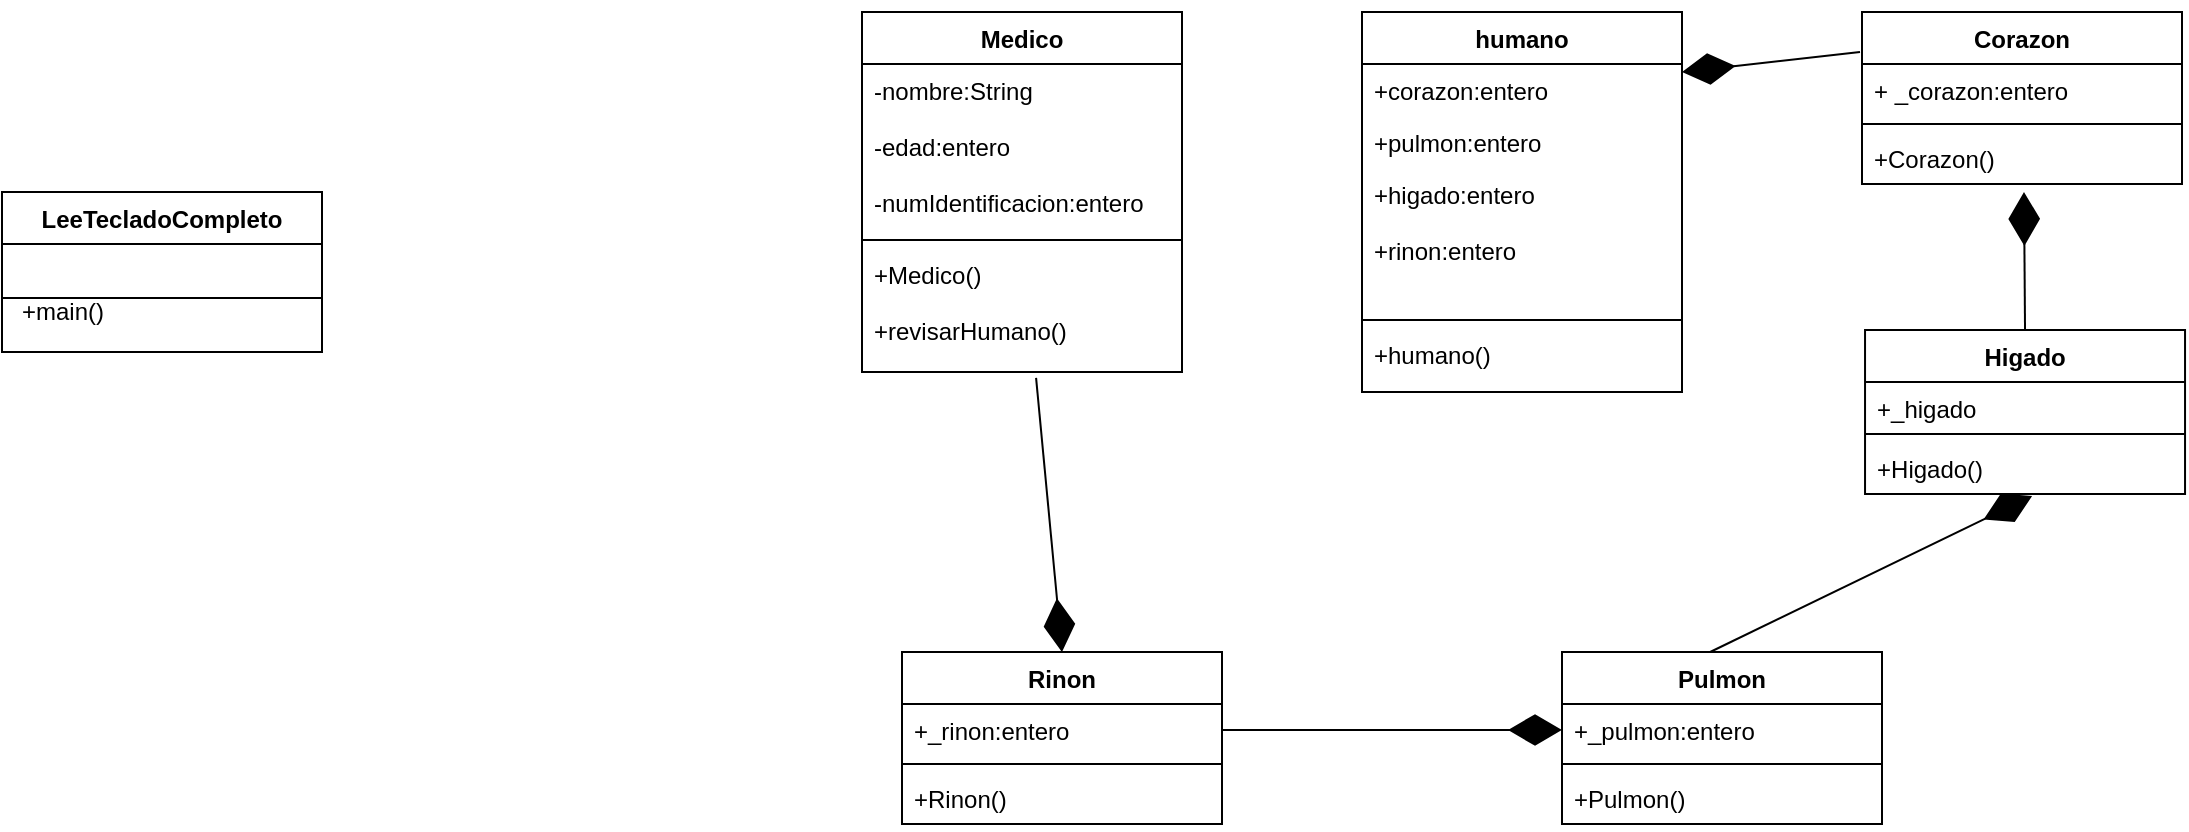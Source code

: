 <mxfile version="14.9.6" type="device"><diagram id="C5RBs43oDa-KdzZeNtuy" name="Page-1"><mxGraphModel dx="1695" dy="482" grid="1" gridSize="10" guides="1" tooltips="1" connect="1" arrows="1" fold="1" page="1" pageScale="1" pageWidth="827" pageHeight="1169" math="0" shadow="0"><root><mxCell id="WIyWlLk6GJQsqaUBKTNV-0"/><mxCell id="WIyWlLk6GJQsqaUBKTNV-1" parent="WIyWlLk6GJQsqaUBKTNV-0"/><mxCell id="zkfFHV4jXpPFQw0GAbJ--0" value="humano" style="swimlane;fontStyle=1;align=center;verticalAlign=top;childLayout=stackLayout;horizontal=1;startSize=26;horizontalStack=0;resizeParent=1;resizeLast=0;collapsible=1;marginBottom=0;rounded=0;shadow=0;strokeWidth=1;" parent="WIyWlLk6GJQsqaUBKTNV-1" vertex="1"><mxGeometry x="220" y="120" width="160" height="190" as="geometry"><mxRectangle x="230" y="140" width="160" height="26" as="alternateBounds"/></mxGeometry></mxCell><mxCell id="zkfFHV4jXpPFQw0GAbJ--1" value="+corazon:entero" style="text;align=left;verticalAlign=top;spacingLeft=4;spacingRight=4;overflow=hidden;rotatable=0;points=[[0,0.5],[1,0.5]];portConstraint=eastwest;" parent="zkfFHV4jXpPFQw0GAbJ--0" vertex="1"><mxGeometry y="26" width="160" height="26" as="geometry"/></mxCell><mxCell id="zkfFHV4jXpPFQw0GAbJ--2" value="+pulmon:entero" style="text;align=left;verticalAlign=top;spacingLeft=4;spacingRight=4;overflow=hidden;rotatable=0;points=[[0,0.5],[1,0.5]];portConstraint=eastwest;rounded=0;shadow=0;html=0;" parent="zkfFHV4jXpPFQw0GAbJ--0" vertex="1"><mxGeometry y="52" width="160" height="26" as="geometry"/></mxCell><mxCell id="zkfFHV4jXpPFQw0GAbJ--3" value="+higado:entero&#10;&#10;+rinon:entero" style="text;align=left;verticalAlign=top;spacingLeft=4;spacingRight=4;overflow=hidden;rotatable=0;points=[[0,0.5],[1,0.5]];portConstraint=eastwest;rounded=0;shadow=0;html=0;" parent="zkfFHV4jXpPFQw0GAbJ--0" vertex="1"><mxGeometry y="78" width="160" height="72" as="geometry"/></mxCell><mxCell id="zkfFHV4jXpPFQw0GAbJ--4" value="" style="line;html=1;strokeWidth=1;align=left;verticalAlign=middle;spacingTop=-1;spacingLeft=3;spacingRight=3;rotatable=0;labelPosition=right;points=[];portConstraint=eastwest;" parent="zkfFHV4jXpPFQw0GAbJ--0" vertex="1"><mxGeometry y="150" width="160" height="8" as="geometry"/></mxCell><mxCell id="zkfFHV4jXpPFQw0GAbJ--5" value="+humano()&#10;" style="text;align=left;verticalAlign=top;spacingLeft=4;spacingRight=4;overflow=hidden;rotatable=0;points=[[0,0.5],[1,0.5]];portConstraint=eastwest;" parent="zkfFHV4jXpPFQw0GAbJ--0" vertex="1"><mxGeometry y="158" width="160" height="32" as="geometry"/></mxCell><mxCell id="Wvlo-MiY3pFi-0gQpzmX-0" value="Corazon" style="swimlane;fontStyle=1;align=center;verticalAlign=top;childLayout=stackLayout;horizontal=1;startSize=26;horizontalStack=0;resizeParent=1;resizeParentMax=0;resizeLast=0;collapsible=1;marginBottom=0;" parent="WIyWlLk6GJQsqaUBKTNV-1" vertex="1"><mxGeometry x="470" y="120" width="160" height="86" as="geometry"/></mxCell><mxCell id="Wvlo-MiY3pFi-0gQpzmX-1" value="+ _corazon:entero" style="text;strokeColor=none;fillColor=none;align=left;verticalAlign=top;spacingLeft=4;spacingRight=4;overflow=hidden;rotatable=0;points=[[0,0.5],[1,0.5]];portConstraint=eastwest;" parent="Wvlo-MiY3pFi-0gQpzmX-0" vertex="1"><mxGeometry y="26" width="160" height="26" as="geometry"/></mxCell><mxCell id="Wvlo-MiY3pFi-0gQpzmX-2" value="" style="line;strokeWidth=1;fillColor=none;align=left;verticalAlign=middle;spacingTop=-1;spacingLeft=3;spacingRight=3;rotatable=0;labelPosition=right;points=[];portConstraint=eastwest;" parent="Wvlo-MiY3pFi-0gQpzmX-0" vertex="1"><mxGeometry y="52" width="160" height="8" as="geometry"/></mxCell><mxCell id="Wvlo-MiY3pFi-0gQpzmX-3" value="+Corazon()" style="text;strokeColor=none;fillColor=none;align=left;verticalAlign=top;spacingLeft=4;spacingRight=4;overflow=hidden;rotatable=0;points=[[0,0.5],[1,0.5]];portConstraint=eastwest;" parent="Wvlo-MiY3pFi-0gQpzmX-0" vertex="1"><mxGeometry y="60" width="160" height="26" as="geometry"/></mxCell><mxCell id="Wvlo-MiY3pFi-0gQpzmX-4" value="Pulmon" style="swimlane;fontStyle=1;align=center;verticalAlign=top;childLayout=stackLayout;horizontal=1;startSize=26;horizontalStack=0;resizeParent=1;resizeParentMax=0;resizeLast=0;collapsible=1;marginBottom=0;" parent="WIyWlLk6GJQsqaUBKTNV-1" vertex="1"><mxGeometry x="320" y="440" width="160" height="86" as="geometry"/></mxCell><mxCell id="Wvlo-MiY3pFi-0gQpzmX-5" value="+_pulmon:entero" style="text;strokeColor=none;fillColor=none;align=left;verticalAlign=top;spacingLeft=4;spacingRight=4;overflow=hidden;rotatable=0;points=[[0,0.5],[1,0.5]];portConstraint=eastwest;" parent="Wvlo-MiY3pFi-0gQpzmX-4" vertex="1"><mxGeometry y="26" width="160" height="26" as="geometry"/></mxCell><mxCell id="Wvlo-MiY3pFi-0gQpzmX-6" value="" style="line;strokeWidth=1;fillColor=none;align=left;verticalAlign=middle;spacingTop=-1;spacingLeft=3;spacingRight=3;rotatable=0;labelPosition=right;points=[];portConstraint=eastwest;" parent="Wvlo-MiY3pFi-0gQpzmX-4" vertex="1"><mxGeometry y="52" width="160" height="8" as="geometry"/></mxCell><mxCell id="Wvlo-MiY3pFi-0gQpzmX-7" value="+Pulmon()" style="text;strokeColor=none;fillColor=none;align=left;verticalAlign=top;spacingLeft=4;spacingRight=4;overflow=hidden;rotatable=0;points=[[0,0.5],[1,0.5]];portConstraint=eastwest;" parent="Wvlo-MiY3pFi-0gQpzmX-4" vertex="1"><mxGeometry y="60" width="160" height="26" as="geometry"/></mxCell><mxCell id="Wvlo-MiY3pFi-0gQpzmX-9" value="Rinon" style="swimlane;fontStyle=1;align=center;verticalAlign=top;childLayout=stackLayout;horizontal=1;startSize=26;horizontalStack=0;resizeParent=1;resizeParentMax=0;resizeLast=0;collapsible=1;marginBottom=0;" parent="WIyWlLk6GJQsqaUBKTNV-1" vertex="1"><mxGeometry x="-10" y="440" width="160" height="86" as="geometry"/></mxCell><mxCell id="Wvlo-MiY3pFi-0gQpzmX-10" value="+_rinon:entero" style="text;strokeColor=none;fillColor=none;align=left;verticalAlign=top;spacingLeft=4;spacingRight=4;overflow=hidden;rotatable=0;points=[[0,0.5],[1,0.5]];portConstraint=eastwest;" parent="Wvlo-MiY3pFi-0gQpzmX-9" vertex="1"><mxGeometry y="26" width="160" height="26" as="geometry"/></mxCell><mxCell id="Wvlo-MiY3pFi-0gQpzmX-11" value="" style="line;strokeWidth=1;fillColor=none;align=left;verticalAlign=middle;spacingTop=-1;spacingLeft=3;spacingRight=3;rotatable=0;labelPosition=right;points=[];portConstraint=eastwest;" parent="Wvlo-MiY3pFi-0gQpzmX-9" vertex="1"><mxGeometry y="52" width="160" height="8" as="geometry"/></mxCell><mxCell id="Wvlo-MiY3pFi-0gQpzmX-12" value="+Rinon()" style="text;strokeColor=none;fillColor=none;align=left;verticalAlign=top;spacingLeft=4;spacingRight=4;overflow=hidden;rotatable=0;points=[[0,0.5],[1,0.5]];portConstraint=eastwest;" parent="Wvlo-MiY3pFi-0gQpzmX-9" vertex="1"><mxGeometry y="60" width="160" height="26" as="geometry"/></mxCell><mxCell id="Wvlo-MiY3pFi-0gQpzmX-13" value="Higado" style="swimlane;fontStyle=1;align=center;verticalAlign=top;childLayout=stackLayout;horizontal=1;startSize=26;horizontalStack=0;resizeParent=1;resizeParentMax=0;resizeLast=0;collapsible=1;marginBottom=0;" parent="WIyWlLk6GJQsqaUBKTNV-1" vertex="1"><mxGeometry x="471.52" y="279.01" width="160" height="82" as="geometry"/></mxCell><mxCell id="Wvlo-MiY3pFi-0gQpzmX-14" value="+_higado" style="text;strokeColor=none;fillColor=none;align=left;verticalAlign=top;spacingLeft=4;spacingRight=4;overflow=hidden;rotatable=0;points=[[0,0.5],[1,0.5]];portConstraint=eastwest;" parent="Wvlo-MiY3pFi-0gQpzmX-13" vertex="1"><mxGeometry y="26" width="160" height="22" as="geometry"/></mxCell><mxCell id="Wvlo-MiY3pFi-0gQpzmX-15" value="" style="line;strokeWidth=1;fillColor=none;align=left;verticalAlign=middle;spacingTop=-1;spacingLeft=3;spacingRight=3;rotatable=0;labelPosition=right;points=[];portConstraint=eastwest;" parent="Wvlo-MiY3pFi-0gQpzmX-13" vertex="1"><mxGeometry y="48" width="160" height="8" as="geometry"/></mxCell><mxCell id="Wvlo-MiY3pFi-0gQpzmX-16" value="+Higado()" style="text;strokeColor=none;fillColor=none;align=left;verticalAlign=top;spacingLeft=4;spacingRight=4;overflow=hidden;rotatable=0;points=[[0,0.5],[1,0.5]];portConstraint=eastwest;" parent="Wvlo-MiY3pFi-0gQpzmX-13" vertex="1"><mxGeometry y="56" width="160" height="26" as="geometry"/></mxCell><mxCell id="Wvlo-MiY3pFi-0gQpzmX-17" value="Medico" style="swimlane;fontStyle=1;align=center;verticalAlign=top;childLayout=stackLayout;horizontal=1;startSize=26;horizontalStack=0;resizeParent=1;resizeParentMax=0;resizeLast=0;collapsible=1;marginBottom=0;" parent="WIyWlLk6GJQsqaUBKTNV-1" vertex="1"><mxGeometry x="-30" y="120" width="160" height="180" as="geometry"/></mxCell><mxCell id="Wvlo-MiY3pFi-0gQpzmX-18" value="-nombre:String&#10;&#10;-edad:entero&#10;&#10;-numIdentificacion:entero" style="text;strokeColor=none;fillColor=none;align=left;verticalAlign=top;spacingLeft=4;spacingRight=4;overflow=hidden;rotatable=0;points=[[0,0.5],[1,0.5]];portConstraint=eastwest;" parent="Wvlo-MiY3pFi-0gQpzmX-17" vertex="1"><mxGeometry y="26" width="160" height="84" as="geometry"/></mxCell><mxCell id="Wvlo-MiY3pFi-0gQpzmX-19" value="" style="line;strokeWidth=1;fillColor=none;align=left;verticalAlign=middle;spacingTop=-1;spacingLeft=3;spacingRight=3;rotatable=0;labelPosition=right;points=[];portConstraint=eastwest;" parent="Wvlo-MiY3pFi-0gQpzmX-17" vertex="1"><mxGeometry y="110" width="160" height="8" as="geometry"/></mxCell><mxCell id="Wvlo-MiY3pFi-0gQpzmX-20" value="+Medico()&#10;&#10;+revisarHumano()&#10;&#10;" style="text;strokeColor=none;fillColor=none;align=left;verticalAlign=top;spacingLeft=4;spacingRight=4;overflow=hidden;rotatable=0;points=[[0,0.5],[1,0.5]];portConstraint=eastwest;" parent="Wvlo-MiY3pFi-0gQpzmX-17" vertex="1"><mxGeometry y="118" width="160" height="62" as="geometry"/></mxCell><mxCell id="Wvlo-MiY3pFi-0gQpzmX-21" value="" style="endArrow=diamondThin;endFill=1;endSize=24;html=1;" parent="WIyWlLk6GJQsqaUBKTNV-1" target="zkfFHV4jXpPFQw0GAbJ--1" edge="1"><mxGeometry width="160" relative="1" as="geometry"><mxPoint x="469" y="140" as="sourcePoint"/><mxPoint x="430" y="260" as="targetPoint"/></mxGeometry></mxCell><mxCell id="Wvlo-MiY3pFi-0gQpzmX-22" value="" style="endArrow=diamondThin;endFill=1;endSize=24;html=1;exitX=0.5;exitY=0;exitDx=0;exitDy=0;" parent="WIyWlLk6GJQsqaUBKTNV-1" source="Wvlo-MiY3pFi-0gQpzmX-13" edge="1"><mxGeometry width="160" relative="1" as="geometry"><mxPoint x="271.52" y="349.01" as="sourcePoint"/><mxPoint x="551" y="210" as="targetPoint"/></mxGeometry></mxCell><mxCell id="Wvlo-MiY3pFi-0gQpzmX-23" value="" style="endArrow=diamondThin;endFill=1;endSize=24;html=1;entryX=0.522;entryY=1.038;entryDx=0;entryDy=0;entryPerimeter=0;exitX=0.463;exitY=0;exitDx=0;exitDy=0;exitPerimeter=0;" parent="WIyWlLk6GJQsqaUBKTNV-1" source="Wvlo-MiY3pFi-0gQpzmX-4" target="Wvlo-MiY3pFi-0gQpzmX-16" edge="1"><mxGeometry width="160" relative="1" as="geometry"><mxPoint x="270" y="310" as="sourcePoint"/><mxPoint x="430" y="310" as="targetPoint"/></mxGeometry></mxCell><mxCell id="Wvlo-MiY3pFi-0gQpzmX-24" value="" style="endArrow=diamondThin;endFill=1;endSize=24;html=1;entryX=0;entryY=0.5;entryDx=0;entryDy=0;exitX=1;exitY=0.5;exitDx=0;exitDy=0;" parent="WIyWlLk6GJQsqaUBKTNV-1" source="Wvlo-MiY3pFi-0gQpzmX-10" target="Wvlo-MiY3pFi-0gQpzmX-5" edge="1"><mxGeometry width="160" relative="1" as="geometry"><mxPoint x="270" y="310" as="sourcePoint"/><mxPoint x="430" y="310" as="targetPoint"/></mxGeometry></mxCell><mxCell id="Wvlo-MiY3pFi-0gQpzmX-25" value="" style="endArrow=diamondThin;endFill=1;endSize=24;html=1;entryX=0.5;entryY=0;entryDx=0;entryDy=0;exitX=0.544;exitY=1.048;exitDx=0;exitDy=0;exitPerimeter=0;" parent="WIyWlLk6GJQsqaUBKTNV-1" source="Wvlo-MiY3pFi-0gQpzmX-20" target="Wvlo-MiY3pFi-0gQpzmX-9" edge="1"><mxGeometry width="160" relative="1" as="geometry"><mxPoint x="270" y="310" as="sourcePoint"/><mxPoint x="430" y="310" as="targetPoint"/></mxGeometry></mxCell><mxCell id="pGx7wBT0-8QNH4i1vsCp-0" value="LeeTecladoCompleto" style="swimlane;fontStyle=1;align=center;verticalAlign=top;childLayout=stackLayout;horizontal=1;startSize=26;horizontalStack=0;resizeParent=1;resizeParentMax=0;resizeLast=0;collapsible=1;marginBottom=0;" vertex="1" parent="WIyWlLk6GJQsqaUBKTNV-1"><mxGeometry x="-460" y="210" width="160" height="80" as="geometry"/></mxCell><mxCell id="pGx7wBT0-8QNH4i1vsCp-2" value="" style="line;strokeWidth=1;fillColor=none;align=left;verticalAlign=middle;spacingTop=-1;spacingLeft=3;spacingRight=3;rotatable=0;labelPosition=right;points=[];portConstraint=eastwest;" vertex="1" parent="pGx7wBT0-8QNH4i1vsCp-0"><mxGeometry y="26" width="160" height="54" as="geometry"/></mxCell><mxCell id="pGx7wBT0-8QNH4i1vsCp-4" value="+main()" style="text;html=1;align=center;verticalAlign=middle;resizable=0;points=[];autosize=1;strokeColor=none;" vertex="1" parent="WIyWlLk6GJQsqaUBKTNV-1"><mxGeometry x="-460" y="260" width="60" height="20" as="geometry"/></mxCell></root></mxGraphModel></diagram></mxfile>